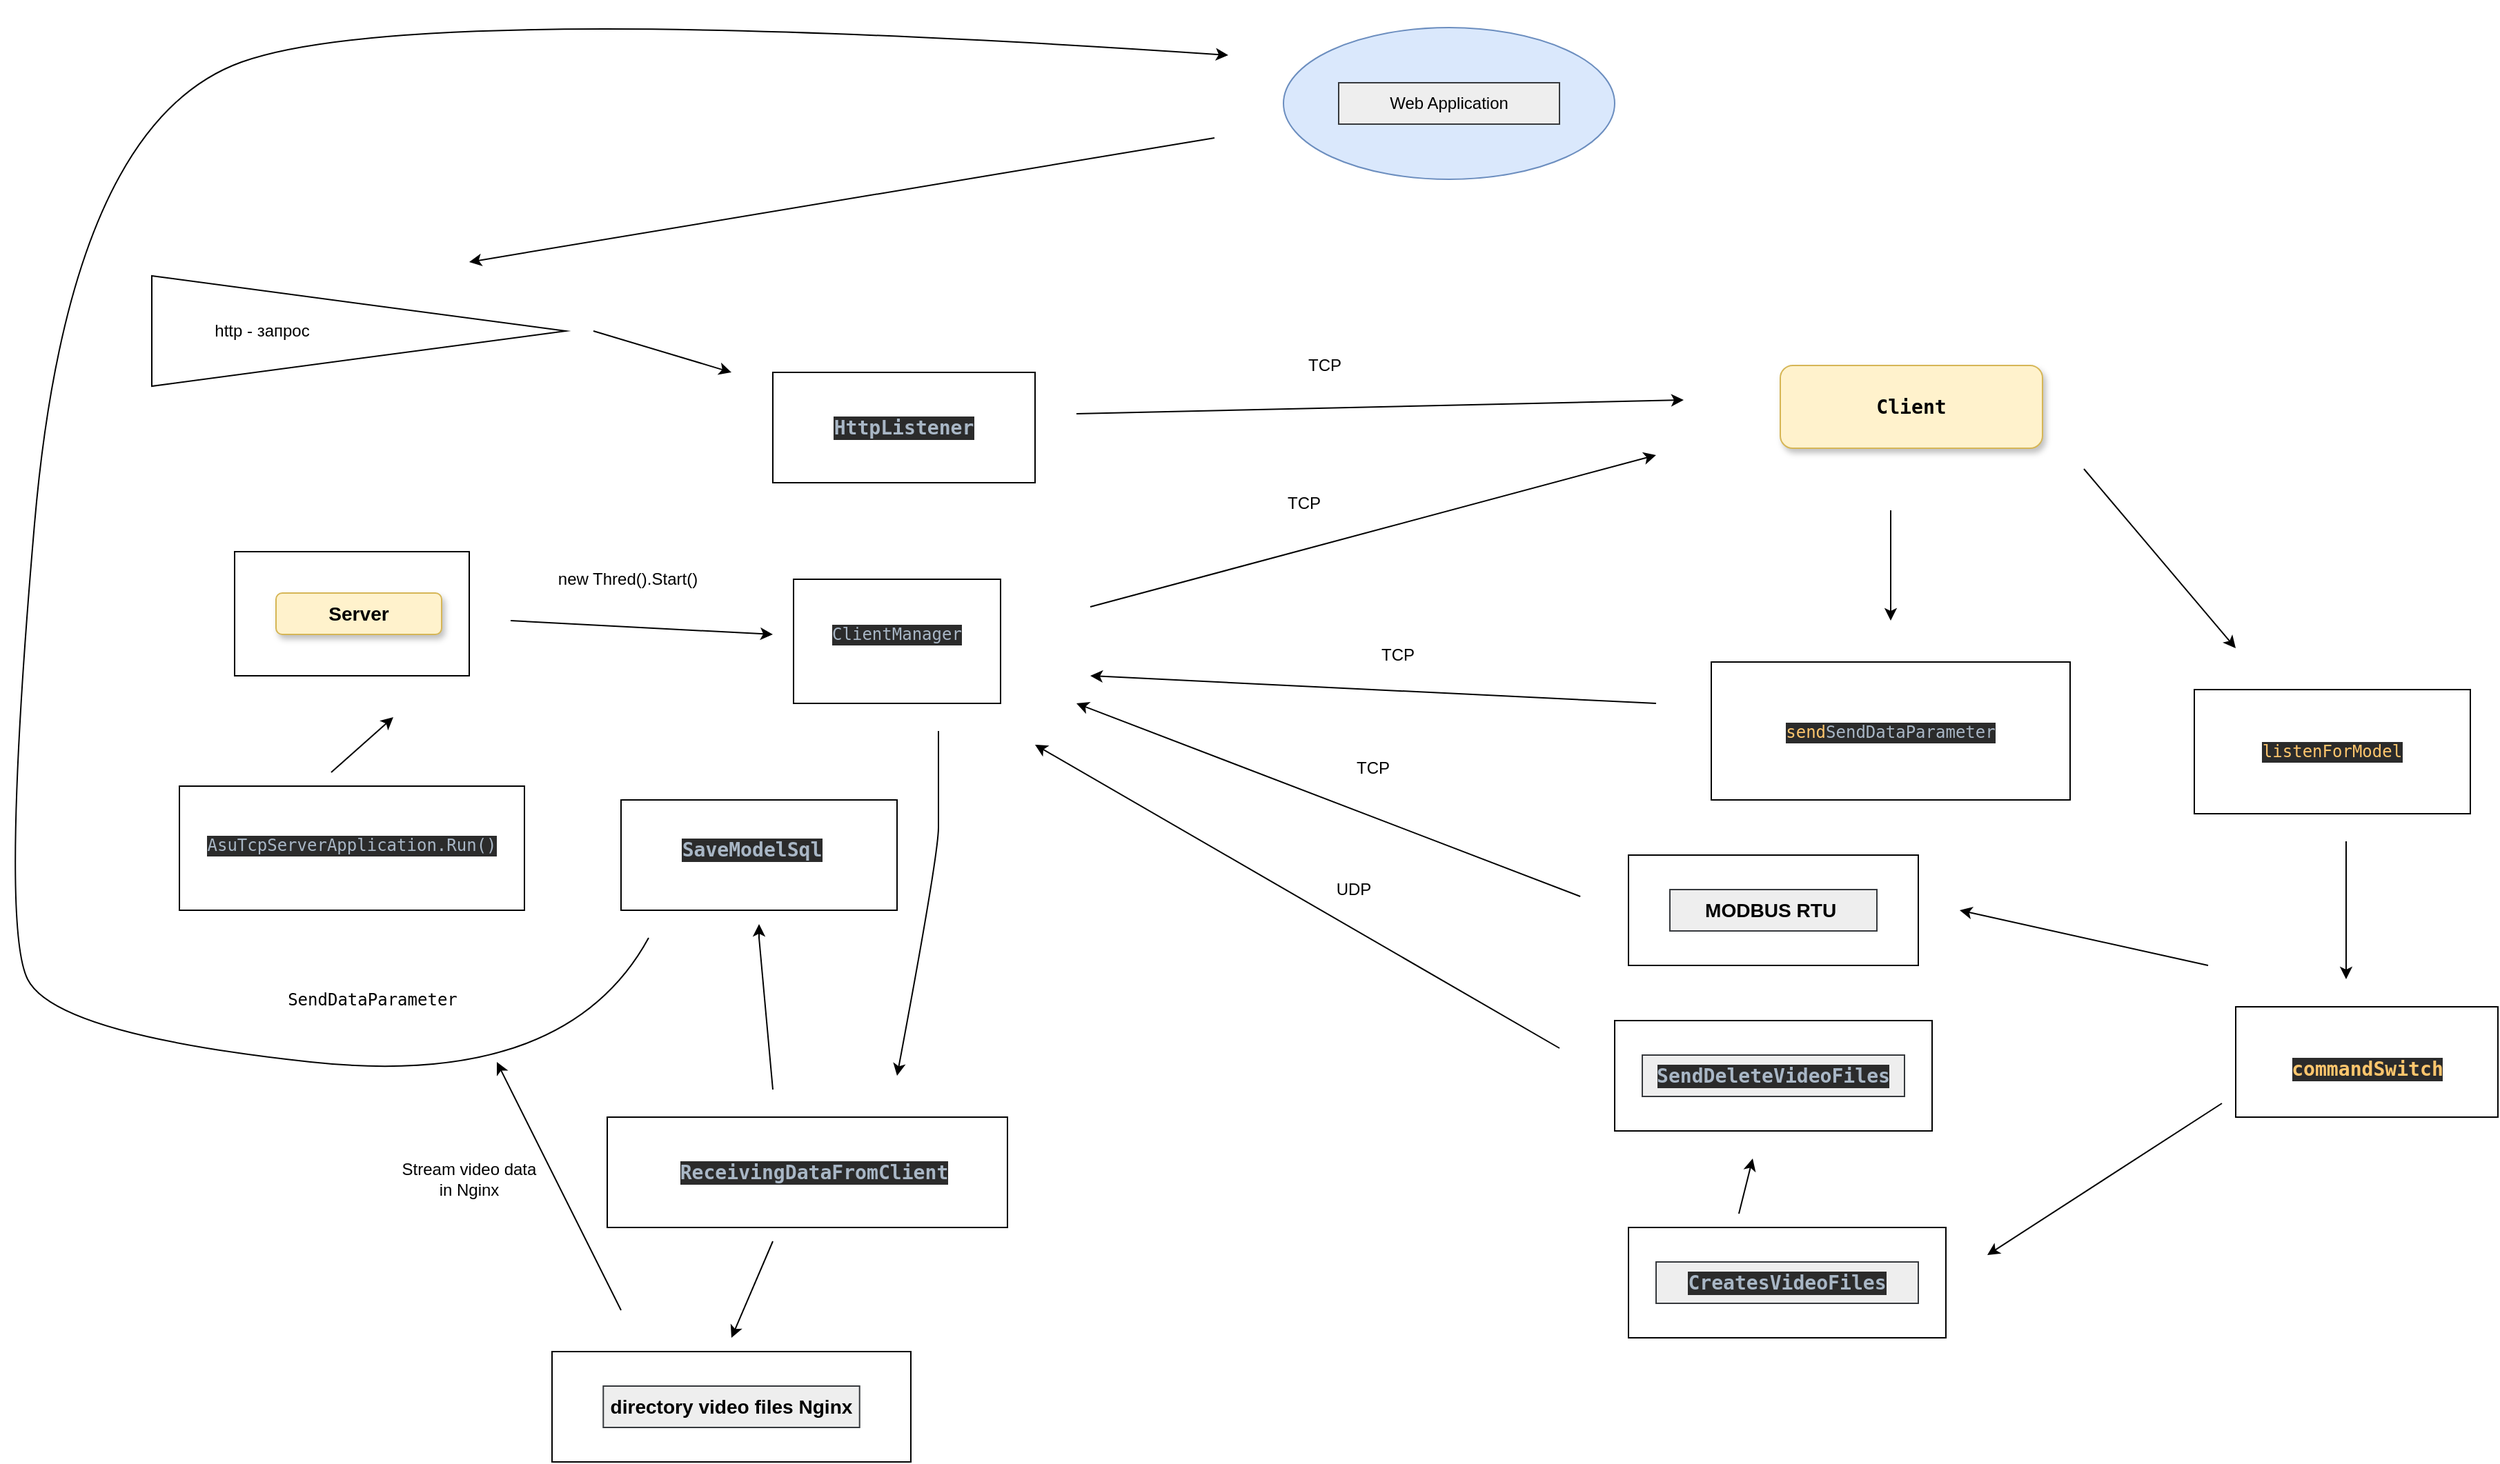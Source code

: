 <mxfile version="26.2.12">
  <diagram name="Страница — 1" id="Rlb4geR-uArXS-s5FVeR">
    <mxGraphModel dx="2641" dy="2001" grid="1" gridSize="10" guides="1" tooltips="1" connect="1" arrows="1" fold="1" page="1" pageScale="1" pageWidth="827" pageHeight="1169" math="0" shadow="0">
      <root>
        <mxCell id="0" />
        <mxCell id="1" parent="0" />
        <mxCell id="e1HhbXOasenDF4UahTZo-28" value="" style="group" parent="1" vertex="1" connectable="0">
          <mxGeometry x="430" y="230" width="410" height="110" as="geometry" />
        </mxCell>
        <mxCell id="e1HhbXOasenDF4UahTZo-27" value="" style="endArrow=classic;html=1;rounded=0;" parent="e1HhbXOasenDF4UahTZo-28" edge="1">
          <mxGeometry width="50" height="50" relative="1" as="geometry">
            <mxPoint y="110" as="sourcePoint" />
            <mxPoint x="410" as="targetPoint" />
          </mxGeometry>
        </mxCell>
        <mxCell id="e1HhbXOasenDF4UahTZo-10" value="TCP" style="text;html=1;align=center;verticalAlign=middle;whiteSpace=wrap;rounded=0;" parent="e1HhbXOasenDF4UahTZo-28" vertex="1">
          <mxGeometry x="125" y="20" width="60" height="30" as="geometry" />
        </mxCell>
        <mxCell id="DZhZ3NEIW7f9vNb_lT48-37" value="" style="group" parent="1" vertex="1" connectable="0">
          <mxGeometry x="430" y="360" width="410" height="50" as="geometry" />
        </mxCell>
        <mxCell id="DZhZ3NEIW7f9vNb_lT48-35" value="TCP" style="text;html=1;align=center;verticalAlign=middle;whiteSpace=wrap;rounded=0;" parent="DZhZ3NEIW7f9vNb_lT48-37" vertex="1">
          <mxGeometry x="209.358" width="28.197" height="30" as="geometry" />
        </mxCell>
        <mxCell id="DZhZ3NEIW7f9vNb_lT48-36" value="" style="endArrow=classic;html=1;rounded=0;" parent="DZhZ3NEIW7f9vNb_lT48-37" edge="1">
          <mxGeometry width="50" height="50" relative="1" as="geometry">
            <mxPoint x="410" y="50" as="sourcePoint" />
            <mxPoint y="30" as="targetPoint" />
          </mxGeometry>
        </mxCell>
        <mxCell id="DZhZ3NEIW7f9vNb_lT48-41" value="" style="group" parent="1" vertex="1" connectable="0">
          <mxGeometry x="570" y="-80" width="240" height="110" as="geometry" />
        </mxCell>
        <mxCell id="DZhZ3NEIW7f9vNb_lT48-39" value="" style="ellipse;whiteSpace=wrap;html=1;fillColor=#dae8fc;strokeColor=#6c8ebf;" parent="DZhZ3NEIW7f9vNb_lT48-41" vertex="1">
          <mxGeometry width="240" height="110" as="geometry" />
        </mxCell>
        <mxCell id="DZhZ3NEIW7f9vNb_lT48-40" value="Web Application" style="text;html=1;align=center;verticalAlign=middle;whiteSpace=wrap;rounded=0;fillColor=#eeeeee;strokeColor=#36393d;" parent="DZhZ3NEIW7f9vNb_lT48-41" vertex="1">
          <mxGeometry x="40" y="40" width="160" height="30" as="geometry" />
        </mxCell>
        <mxCell id="DZhZ3NEIW7f9vNb_lT48-42" value="" style="curved=1;endArrow=classic;html=1;rounded=0;" parent="1" edge="1">
          <mxGeometry width="50" height="50" relative="1" as="geometry">
            <mxPoint x="520" as="sourcePoint" />
            <mxPoint x="-20" y="90" as="targetPoint" />
          </mxGeometry>
        </mxCell>
        <mxCell id="NLAvYXo63p6HXr1ehUvE-6" value="" style="group" parent="1" vertex="1" connectable="0">
          <mxGeometry x="-260" y="100" width="660" height="510" as="geometry" />
        </mxCell>
        <mxCell id="H-TNr5gwwFv5uBEyfBBC-3" value="" style="group" parent="NLAvYXo63p6HXr1ehUvE-6" vertex="1" connectable="0">
          <mxGeometry x="10" width="300" height="80" as="geometry" />
        </mxCell>
        <mxCell id="H-TNr5gwwFv5uBEyfBBC-1" value="" style="triangle;whiteSpace=wrap;html=1;" parent="H-TNr5gwwFv5uBEyfBBC-3" vertex="1">
          <mxGeometry width="300" height="80" as="geometry" />
        </mxCell>
        <mxCell id="H-TNr5gwwFv5uBEyfBBC-2" value="http - запрос" style="text;html=1;align=center;verticalAlign=middle;whiteSpace=wrap;rounded=0;" parent="H-TNr5gwwFv5uBEyfBBC-3" vertex="1">
          <mxGeometry x="10" y="25" width="140" height="30" as="geometry" />
        </mxCell>
        <mxCell id="DZhZ3NEIW7f9vNb_lT48-23" value="" style="endArrow=classic;html=1;rounded=0;" parent="NLAvYXo63p6HXr1ehUvE-6" edge="1">
          <mxGeometry width="50" height="50" relative="1" as="geometry">
            <mxPoint x="140" y="360" as="sourcePoint" />
            <mxPoint x="185" y="320" as="targetPoint" />
          </mxGeometry>
        </mxCell>
        <mxCell id="DZhZ3NEIW7f9vNb_lT48-26" value="" style="group" parent="NLAvYXo63p6HXr1ehUvE-6" vertex="1" connectable="0">
          <mxGeometry x="270" y="205" width="190" height="55" as="geometry" />
        </mxCell>
        <mxCell id="DZhZ3NEIW7f9vNb_lT48-19" value="" style="endArrow=classic;html=1;rounded=0;" parent="DZhZ3NEIW7f9vNb_lT48-26" edge="1">
          <mxGeometry width="50" height="50" relative="1" as="geometry">
            <mxPoint y="45" as="sourcePoint" />
            <mxPoint x="190" y="55" as="targetPoint" />
            <Array as="points" />
          </mxGeometry>
        </mxCell>
        <mxCell id="DZhZ3NEIW7f9vNb_lT48-25" value="new Thred().Start()" style="text;html=1;align=center;verticalAlign=middle;whiteSpace=wrap;rounded=0;" parent="DZhZ3NEIW7f9vNb_lT48-26" vertex="1">
          <mxGeometry x="10" width="150" height="30" as="geometry" />
        </mxCell>
        <mxCell id="m5N0PNYgIAlCXumPe1nF-3" value="" style="group" parent="NLAvYXo63p6HXr1ehUvE-6" vertex="1" connectable="0">
          <mxGeometry width="660" height="510" as="geometry" />
        </mxCell>
        <mxCell id="DZhZ3NEIW7f9vNb_lT48-15" value="" style="group" parent="m5N0PNYgIAlCXumPe1nF-3" vertex="1" connectable="0">
          <mxGeometry x="460" width="200" height="310" as="geometry" />
        </mxCell>
        <mxCell id="sLcExM32GNROcuiAEgF3-1" value="" style="rounded=0;whiteSpace=wrap;html=1;container=0;" parent="DZhZ3NEIW7f9vNb_lT48-15" vertex="1">
          <mxGeometry x="15" y="220" width="150" height="90" as="geometry" />
        </mxCell>
        <mxCell id="sLcExM32GNROcuiAEgF3-3" value="&lt;pre style=&quot;background-color: rgb(43, 43, 43); color: rgb(169, 183, 198); font-family: &amp;quot;JetBrains Mono&amp;quot;, monospace;&quot;&gt;&lt;pre style=&quot;font-family: &amp;quot;JetBrains Mono&amp;quot;, monospace;&quot;&gt;&lt;span style=&quot;background-color: light-dark(rgb(43, 43, 43), rgb(200, 200, 200)); color: light-dark(rgb(169, 183, 198), rgb(71, 83, 96)); white-space: normal;&quot;&gt;ClientManager&lt;/span&gt;&lt;/pre&gt;&lt;/pre&gt;" style="text;html=1;align=center;verticalAlign=middle;whiteSpace=wrap;rounded=0;container=0;" parent="DZhZ3NEIW7f9vNb_lT48-15" vertex="1">
          <mxGeometry x="30" y="230.0" width="120" height="60" as="geometry" />
        </mxCell>
        <mxCell id="DZhZ3NEIW7f9vNb_lT48-22" value="" style="group" parent="m5N0PNYgIAlCXumPe1nF-3" vertex="1" connectable="0">
          <mxGeometry x="30" y="370" width="250" height="90" as="geometry" />
        </mxCell>
        <mxCell id="DZhZ3NEIW7f9vNb_lT48-20" value="" style="rounded=0;whiteSpace=wrap;html=1;" parent="DZhZ3NEIW7f9vNb_lT48-22" vertex="1">
          <mxGeometry width="250" height="90" as="geometry" />
        </mxCell>
        <mxCell id="DZhZ3NEIW7f9vNb_lT48-21" value="&lt;pre style=&quot;background-color: rgb(43, 43, 43); color: rgb(169, 183, 198); font-family: &amp;quot;JetBrains Mono&amp;quot;, monospace;&quot;&gt;AsuTcpServerApplication.Run()&lt;/pre&gt;" style="text;html=1;align=center;verticalAlign=middle;whiteSpace=wrap;rounded=0;" parent="DZhZ3NEIW7f9vNb_lT48-22" vertex="1">
          <mxGeometry x="20" y="25" width="210" height="35" as="geometry" />
        </mxCell>
        <mxCell id="DZhZ3NEIW7f9vNb_lT48-24" value="" style="group" parent="m5N0PNYgIAlCXumPe1nF-3" vertex="1" connectable="0">
          <mxGeometry x="70" y="200" width="170" height="90" as="geometry" />
        </mxCell>
        <mxCell id="DZhZ3NEIW7f9vNb_lT48-16" value="" style="rounded=0;whiteSpace=wrap;html=1;" parent="DZhZ3NEIW7f9vNb_lT48-24" vertex="1">
          <mxGeometry width="170" height="90" as="geometry" />
        </mxCell>
        <mxCell id="DZhZ3NEIW7f9vNb_lT48-17" value="&lt;h3&gt;Server&lt;/h3&gt;" style="text;html=1;align=center;verticalAlign=middle;whiteSpace=wrap;rounded=1;shadow=1;fillColor=#fff2cc;strokeColor=#d6b656;" parent="DZhZ3NEIW7f9vNb_lT48-24" vertex="1">
          <mxGeometry x="30" y="30" width="120" height="30" as="geometry" />
        </mxCell>
        <mxCell id="m5N0PNYgIAlCXumPe1nF-1" value="" style="group" parent="m5N0PNYgIAlCXumPe1nF-3" vertex="1" connectable="0">
          <mxGeometry x="350" y="380" width="200" height="80" as="geometry" />
        </mxCell>
        <mxCell id="e1HhbXOasenDF4UahTZo-16" value="" style="rounded=0;whiteSpace=wrap;html=1;" parent="m5N0PNYgIAlCXumPe1nF-1" vertex="1">
          <mxGeometry width="200" height="80" as="geometry" />
        </mxCell>
        <mxCell id="NLAvYXo63p6HXr1ehUvE-1" value="" style="group" parent="m5N0PNYgIAlCXumPe1nF-1" vertex="1" connectable="0">
          <mxGeometry y="8.889" width="200" height="71.111" as="geometry" />
        </mxCell>
        <mxCell id="e1HhbXOasenDF4UahTZo-17" value="&lt;h3 style=&quot;background-color: light-dark(rgb(43, 43, 43), rgb(200, 200, 200)); color: light-dark(rgb(169, 183, 198), rgb(71, 83, 96)); font-family: &amp;quot;JetBrains Mono&amp;quot;, monospace;&quot;&gt;SaveModelSql&lt;/h3&gt;" style="text;html=1;align=center;verticalAlign=middle;whiteSpace=wrap;rounded=0;" parent="NLAvYXo63p6HXr1ehUvE-1" vertex="1">
          <mxGeometry x="30" y="8.889" width="130" height="35.556" as="geometry" />
        </mxCell>
        <mxCell id="DZhZ3NEIW7f9vNb_lT48-9" value="" style="group" parent="1" vertex="1" connectable="0">
          <mxGeometry x="1230" y="400" width="210" height="90" as="geometry" />
        </mxCell>
        <mxCell id="DZhZ3NEIW7f9vNb_lT48-6" value="" style="rounded=0;whiteSpace=wrap;html=1;" parent="DZhZ3NEIW7f9vNb_lT48-9" vertex="1">
          <mxGeometry width="200" height="90" as="geometry" />
        </mxCell>
        <mxCell id="DZhZ3NEIW7f9vNb_lT48-3" value="&lt;pre style=&quot;background-color:#2b2b2b;color:#a9b7c6;font-family:&#39;JetBrains Mono&#39;,monospace;font-size:9,8pt;&quot;&gt;&lt;span style=&quot;color:#ffc66d;&quot;&gt;listenForModel&lt;/span&gt;&lt;/pre&gt;" style="text;html=1;align=center;verticalAlign=middle;whiteSpace=wrap;rounded=0;" parent="DZhZ3NEIW7f9vNb_lT48-9" vertex="1">
          <mxGeometry x="10" y="10" width="180" height="70" as="geometry" />
        </mxCell>
        <mxCell id="DZhZ3NEIW7f9vNb_lT48-10" value="" style="endArrow=classic;html=1;rounded=0;" parent="1" edge="1">
          <mxGeometry width="50" height="50" relative="1" as="geometry">
            <mxPoint x="1150" y="240" as="sourcePoint" />
            <mxPoint x="1260" y="370" as="targetPoint" />
          </mxGeometry>
        </mxCell>
        <mxCell id="DZhZ3NEIW7f9vNb_lT48-30" value="" style="group" parent="1" vertex="1" connectable="0">
          <mxGeometry x="1260" y="630" width="190" height="80" as="geometry" />
        </mxCell>
        <mxCell id="DZhZ3NEIW7f9vNb_lT48-28" value="" style="rounded=0;whiteSpace=wrap;html=1;" parent="DZhZ3NEIW7f9vNb_lT48-30" vertex="1">
          <mxGeometry width="190" height="80" as="geometry" />
        </mxCell>
        <mxCell id="DZhZ3NEIW7f9vNb_lT48-29" value="&lt;h3 style=&quot;background-color: light-dark(rgb(43, 43, 43), rgb(200, 200, 200)); color: light-dark(rgb(169, 183, 198), rgb(71, 83, 96)); font-family: &amp;quot;JetBrains Mono&amp;quot;, monospace;&quot;&gt;&lt;span style=&quot;color: rgb(255, 198, 109);&quot;&gt;commandSwitch&lt;/span&gt;&lt;/h3&gt;" style="text;html=1;align=center;verticalAlign=middle;whiteSpace=wrap;rounded=0;" parent="DZhZ3NEIW7f9vNb_lT48-30" vertex="1">
          <mxGeometry x="1" y="30" width="189" height="30" as="geometry" />
        </mxCell>
        <mxCell id="DZhZ3NEIW7f9vNb_lT48-31" value="" style="endArrow=classic;html=1;rounded=0;" parent="1" edge="1">
          <mxGeometry width="50" height="50" relative="1" as="geometry">
            <mxPoint x="1340" y="510" as="sourcePoint" />
            <mxPoint x="1340" y="610" as="targetPoint" />
          </mxGeometry>
        </mxCell>
        <mxCell id="DZhZ3NEIW7f9vNb_lT48-2" value="" style="endArrow=classic;html=1;rounded=0;" parent="1" edge="1">
          <mxGeometry width="50" height="50" relative="1" as="geometry">
            <mxPoint x="1010" y="270" as="sourcePoint" />
            <mxPoint x="1010" y="350" as="targetPoint" />
          </mxGeometry>
        </mxCell>
        <mxCell id="e1HhbXOasenDF4UahTZo-5" value="" style="group" parent="1" vertex="1" connectable="0">
          <mxGeometry x="860" y="370" width="260" height="100" as="geometry" />
        </mxCell>
        <mxCell id="DZhZ3NEIW7f9vNb_lT48-50" value="" style="group" parent="e1HhbXOasenDF4UahTZo-5" vertex="1" connectable="0">
          <mxGeometry x="20" y="10" width="260" height="100" as="geometry" />
        </mxCell>
        <mxCell id="sLcExM32GNROcuiAEgF3-7" value="" style="rounded=0;whiteSpace=wrap;html=1;container=0;" parent="DZhZ3NEIW7f9vNb_lT48-50" vertex="1">
          <mxGeometry width="260" height="100" as="geometry" />
        </mxCell>
        <mxCell id="sLcExM32GNROcuiAEgF3-8" value="&lt;pre style=&quot;background-color: rgb(43, 43, 43); color: rgb(169, 183, 198); font-family: &amp;quot;JetBrains Mono&amp;quot;, monospace;&quot;&gt;&lt;span style=&quot;color: rgb(255, 198, 109);&quot;&gt;send&lt;/span&gt;SendDataParameter&lt;/pre&gt;" style="text;html=1;align=center;verticalAlign=middle;whiteSpace=wrap;rounded=0;container=0;" parent="DZhZ3NEIW7f9vNb_lT48-50" vertex="1">
          <mxGeometry x="10" y="31.25" width="240" height="38.75" as="geometry" />
        </mxCell>
        <mxCell id="e1HhbXOasenDF4UahTZo-4" value="" style="group;fillColor=none;strokeColor=none;" parent="1" vertex="1" connectable="0">
          <mxGeometry x="930" y="165" width="190" height="60" as="geometry" />
        </mxCell>
        <mxCell id="sLcExM32GNROcuiAEgF3-16" value="" style="rounded=1;whiteSpace=wrap;html=1;container=0;fillColor=#fff2cc;strokeColor=#d6b656;shadow=1;" parent="e1HhbXOasenDF4UahTZo-4" vertex="1">
          <mxGeometry width="190" height="60" as="geometry" />
        </mxCell>
        <mxCell id="sLcExM32GNROcuiAEgF3-17" value="&lt;pre style=&quot;font-family: &amp;quot;JetBrains Mono&amp;quot;, monospace;&quot;&gt;&lt;h3 style=&quot;font-family: &amp;quot;JetBrains Mono&amp;quot;, monospace;&quot;&gt;&lt;span&gt;&lt;font style=&quot;color: rgb(0, 0, 0);&quot;&gt;Client&lt;/font&gt;&lt;/span&gt;&lt;/h3&gt;&lt;/pre&gt;" style="text;html=1;align=center;verticalAlign=middle;whiteSpace=wrap;rounded=0;container=0;" parent="e1HhbXOasenDF4UahTZo-4" vertex="1">
          <mxGeometry x="20" y="15" width="150" height="30" as="geometry" />
        </mxCell>
        <mxCell id="ai5DoE-j9dVeO6S0Kztq-2" value="" style="group" parent="1" vertex="1" connectable="0">
          <mxGeometry x="820" y="520" width="210" height="80" as="geometry" />
        </mxCell>
        <mxCell id="ai5DoE-j9dVeO6S0Kztq-3" value="" style="rounded=0;whiteSpace=wrap;html=1;" parent="ai5DoE-j9dVeO6S0Kztq-2" vertex="1">
          <mxGeometry width="210" height="80" as="geometry" />
        </mxCell>
        <mxCell id="ai5DoE-j9dVeO6S0Kztq-4" value="&lt;h3&gt;MODBUS RTU&amp;nbsp;&lt;/h3&gt;" style="text;html=1;align=center;verticalAlign=middle;whiteSpace=wrap;rounded=0;fillColor=#eeeeee;strokeColor=#36393d;" parent="ai5DoE-j9dVeO6S0Kztq-2" vertex="1">
          <mxGeometry x="30.0" y="25" width="150.0" height="30" as="geometry" />
        </mxCell>
        <mxCell id="ai5DoE-j9dVeO6S0Kztq-5" value="" style="endArrow=classic;html=1;rounded=0;" parent="1" edge="1">
          <mxGeometry width="50" height="50" relative="1" as="geometry">
            <mxPoint x="1240" y="600" as="sourcePoint" />
            <mxPoint x="1060" y="560" as="targetPoint" />
            <Array as="points" />
          </mxGeometry>
        </mxCell>
        <mxCell id="DZhZ3NEIW7f9vNb_lT48-48" value="Stream video data&lt;div&gt;in Nginx&lt;/div&gt;" style="text;html=1;align=center;verticalAlign=middle;whiteSpace=wrap;rounded=0;" parent="1" vertex="1">
          <mxGeometry x="-90" y="720" width="140" height="70" as="geometry" />
        </mxCell>
        <mxCell id="e1HhbXOasenDF4UahTZo-31" value="" style="endArrow=classic;html=1;rounded=0;" parent="1" edge="1">
          <mxGeometry width="50" height="50" relative="1" as="geometry">
            <mxPoint x="1250" y="700" as="sourcePoint" />
            <mxPoint x="1080" y="810" as="targetPoint" />
          </mxGeometry>
        </mxCell>
        <mxCell id="NLAvYXo63p6HXr1ehUvE-2" value="" style="group" parent="1" vertex="1" connectable="0">
          <mxGeometry x="810" y="640" width="240" height="80" as="geometry" />
        </mxCell>
        <mxCell id="sLskg5KtUclv5ER6T-Q3-1" value="" style="group" parent="NLAvYXo63p6HXr1ehUvE-2" vertex="1" connectable="0">
          <mxGeometry width="230" height="80" as="geometry" />
        </mxCell>
        <mxCell id="e1HhbXOasenDF4UahTZo-19" value="" style="rounded=0;whiteSpace=wrap;html=1;" parent="sLskg5KtUclv5ER6T-Q3-1" vertex="1">
          <mxGeometry width="230" height="80" as="geometry" />
        </mxCell>
        <mxCell id="e1HhbXOasenDF4UahTZo-20" value="&lt;h3&gt;&lt;pre style=&quot;background-color: rgb(43, 43, 43); color: rgb(169, 183, 198); font-family: &amp;quot;JetBrains Mono&amp;quot;, monospace;&quot;&gt;&lt;pre style=&quot;font-family: &amp;quot;JetBrains Mono&amp;quot;, monospace;&quot;&gt;SendDeleteVideoFiles&lt;/pre&gt;&lt;/pre&gt;&lt;/h3&gt;" style="text;html=1;align=center;verticalAlign=middle;whiteSpace=wrap;rounded=0;fillColor=#eeeeee;strokeColor=#36393d;" parent="sLskg5KtUclv5ER6T-Q3-1" vertex="1">
          <mxGeometry x="20" y="25" width="190" height="30" as="geometry" />
        </mxCell>
        <mxCell id="ai5DoE-j9dVeO6S0Kztq-22" value="" style="group" parent="1" vertex="1" connectable="0">
          <mxGeometry x="40" y="880" width="260" height="80" as="geometry" />
        </mxCell>
        <mxCell id="ai5DoE-j9dVeO6S0Kztq-19" value="" style="rounded=0;whiteSpace=wrap;html=1;" parent="ai5DoE-j9dVeO6S0Kztq-22" vertex="1">
          <mxGeometry width="260" height="80" as="geometry" />
        </mxCell>
        <mxCell id="ai5DoE-j9dVeO6S0Kztq-20" value="&lt;h3&gt;directory video files Nginx&lt;/h3&gt;" style="text;html=1;align=center;verticalAlign=middle;whiteSpace=wrap;rounded=0;fillColor=#eeeeee;strokeColor=#36393d;" parent="ai5DoE-j9dVeO6S0Kztq-22" vertex="1">
          <mxGeometry x="37.143" y="25" width="185.714" height="30" as="geometry" />
        </mxCell>
        <mxCell id="ai5DoE-j9dVeO6S0Kztq-23" value="" style="endArrow=classic;html=1;rounded=0;" parent="1" edge="1">
          <mxGeometry width="50" height="50" relative="1" as="geometry">
            <mxPoint x="90" y="850" as="sourcePoint" />
            <mxPoint y="670" as="targetPoint" />
          </mxGeometry>
        </mxCell>
        <mxCell id="e1HhbXOasenDF4UahTZo-14" value="TCP" style="text;html=1;align=center;verticalAlign=middle;whiteSpace=wrap;rounded=0;" parent="1" vertex="1">
          <mxGeometry x="624.187" y="444.29" width="21.635" height="25.714" as="geometry" />
        </mxCell>
        <mxCell id="e1HhbXOasenDF4UahTZo-29" value="" style="endArrow=classic;html=1;rounded=0;" parent="1" edge="1">
          <mxGeometry width="50" height="50" relative="1" as="geometry">
            <mxPoint x="785.094" y="550" as="sourcePoint" />
            <mxPoint x="420" y="410" as="targetPoint" />
          </mxGeometry>
        </mxCell>
        <mxCell id="ai5DoE-j9dVeO6S0Kztq-26" value="" style="group" parent="1" vertex="1" connectable="0">
          <mxGeometry x="-360" y="-100" width="890" height="920" as="geometry" />
        </mxCell>
        <mxCell id="DZhZ3NEIW7f9vNb_lT48-46" value="" style="group" parent="ai5DoE-j9dVeO6S0Kztq-26" vertex="1" connectable="0">
          <mxGeometry width="890" height="890" as="geometry" />
        </mxCell>
        <mxCell id="DZhZ3NEIW7f9vNb_lT48-43" value="" style="curved=1;endArrow=classic;html=1;rounded=0;" parent="DZhZ3NEIW7f9vNb_lT48-46" edge="1">
          <mxGeometry width="50" height="50" relative="1" as="geometry">
            <mxPoint x="470" y="680" as="sourcePoint" />
            <mxPoint x="890" y="40" as="targetPoint" />
            <Array as="points">
              <mxPoint x="410" y="790" />
              <mxPoint x="40" y="750" />
              <mxPoint y="670" />
              <mxPoint x="50" y="90" />
              <mxPoint x="300" />
            </Array>
          </mxGeometry>
        </mxCell>
        <mxCell id="DZhZ3NEIW7f9vNb_lT48-45" value="&lt;pre style=&quot;font-family: &amp;quot;JetBrains Mono&amp;quot;, monospace;&quot;&gt;&lt;font style=&quot;color: rgb(0, 0, 0);&quot;&gt;SendDataParameter&lt;/font&gt;&lt;/pre&gt;" style="text;html=1;align=center;verticalAlign=middle;whiteSpace=wrap;rounded=0;" parent="DZhZ3NEIW7f9vNb_lT48-46" vertex="1">
          <mxGeometry x="200" y="710" width="140" height="30" as="geometry" />
        </mxCell>
        <mxCell id="ai5DoE-j9dVeO6S0Kztq-6" value="" style="group" parent="DZhZ3NEIW7f9vNb_lT48-46" vertex="1" connectable="0">
          <mxGeometry x="490" y="810" width="240" height="80" as="geometry" />
        </mxCell>
        <mxCell id="ai5DoE-j9dVeO6S0Kztq-16" value="" style="group" parent="ai5DoE-j9dVeO6S0Kztq-6" vertex="1" connectable="0">
          <mxGeometry width="240" height="80" as="geometry" />
        </mxCell>
        <mxCell id="ai5DoE-j9dVeO6S0Kztq-7" value="" style="rounded=0;whiteSpace=wrap;html=1;" parent="ai5DoE-j9dVeO6S0Kztq-16" vertex="1">
          <mxGeometry x="-50" width="290" height="80" as="geometry" />
        </mxCell>
        <mxCell id="ai5DoE-j9dVeO6S0Kztq-8" value="&lt;h3 style=&quot;background-color: light-dark(rgb(43, 43, 43), rgb(200, 200, 200)); color: light-dark(rgb(169, 183, 198), rgb(71, 83, 96)); font-family: &amp;quot;JetBrains Mono&amp;quot;, monospace;&quot;&gt;&lt;span style=&quot;color: rgb(255, 198, 109);&quot;&gt;&lt;pre style=&quot;color: rgb(169, 183, 198); font-family: &amp;quot;JetBrains Mono&amp;quot;, monospace;&quot;&gt;&lt;pre style=&quot;font-family: &amp;quot;JetBrains Mono&amp;quot;, monospace;&quot;&gt;ReceivingDataFromClient&lt;/pre&gt;&lt;/pre&gt;&lt;/span&gt;&lt;/h3&gt;" style="text;html=1;align=center;verticalAlign=middle;whiteSpace=wrap;rounded=0;" parent="ai5DoE-j9dVeO6S0Kztq-16" vertex="1">
          <mxGeometry x="-20" y="25" width="240" height="30" as="geometry" />
        </mxCell>
        <mxCell id="ai5DoE-j9dVeO6S0Kztq-14" value="" style="endArrow=classic;html=1;rounded=0;" parent="DZhZ3NEIW7f9vNb_lT48-46" edge="1">
          <mxGeometry width="50" height="50" relative="1" as="geometry">
            <mxPoint x="560" y="790" as="sourcePoint" />
            <mxPoint x="550" y="670" as="targetPoint" />
            <Array as="points">
              <mxPoint x="550" y="680" />
            </Array>
          </mxGeometry>
        </mxCell>
        <mxCell id="9moIbUid0w-L-f09wFap-10" value="" style="group" parent="DZhZ3NEIW7f9vNb_lT48-46" vertex="1" connectable="0">
          <mxGeometry x="560" y="270" width="190" height="80" as="geometry" />
        </mxCell>
        <mxCell id="9moIbUid0w-L-f09wFap-1" value="" style="rounded=0;whiteSpace=wrap;html=1;" parent="9moIbUid0w-L-f09wFap-10" vertex="1">
          <mxGeometry width="190" height="80" as="geometry" />
        </mxCell>
        <mxCell id="9moIbUid0w-L-f09wFap-2" value="&lt;h3 style=&quot;background-color: light-dark(rgb(43, 43, 43), rgb(200, 200, 200)); color: light-dark(rgb(169, 183, 198), rgb(71, 83, 96)); font-family: &amp;quot;JetBrains Mono&amp;quot;, monospace;&quot;&gt;&lt;pre style=&quot;font-family: &amp;quot;JetBrains Mono&amp;quot;, monospace;&quot;&gt;HttpListener&lt;/pre&gt;&lt;/h3&gt;" style="text;html=1;align=center;verticalAlign=middle;whiteSpace=wrap;rounded=0;" parent="9moIbUid0w-L-f09wFap-10" vertex="1">
          <mxGeometry x="20" y="25" width="150" height="30" as="geometry" />
        </mxCell>
        <mxCell id="ai5DoE-j9dVeO6S0Kztq-21" value="" style="endArrow=classic;html=1;rounded=0;" parent="ai5DoE-j9dVeO6S0Kztq-26" edge="1">
          <mxGeometry width="50" height="50" relative="1" as="geometry">
            <mxPoint x="560" y="900" as="sourcePoint" />
            <mxPoint x="530" y="970" as="targetPoint" />
            <Array as="points" />
          </mxGeometry>
        </mxCell>
        <mxCell id="DZhZ3NEIW7f9vNb_lT48-47" value="" style="endArrow=classic;html=1;rounded=0;" parent="1" edge="1">
          <mxGeometry width="50" height="50" relative="1" as="geometry">
            <mxPoint x="770" y="660" as="sourcePoint" />
            <mxPoint x="390" y="440" as="targetPoint" />
          </mxGeometry>
        </mxCell>
        <mxCell id="e1HhbXOasenDF4UahTZo-22" value="UDP" style="text;html=1;align=center;verticalAlign=middle;whiteSpace=wrap;rounded=0;" parent="1" vertex="1">
          <mxGeometry x="595.536" y="530" width="50.286" height="30" as="geometry" />
        </mxCell>
        <mxCell id="9moIbUid0w-L-f09wFap-8" value="" style="endArrow=classic;html=1;rounded=0;" parent="1" edge="1">
          <mxGeometry width="50" height="50" relative="1" as="geometry">
            <mxPoint x="70" y="140" as="sourcePoint" />
            <mxPoint x="170" y="170" as="targetPoint" />
          </mxGeometry>
        </mxCell>
        <mxCell id="9moIbUid0w-L-f09wFap-9" value="" style="endArrow=classic;html=1;rounded=0;" parent="1" edge="1">
          <mxGeometry width="50" height="50" relative="1" as="geometry">
            <mxPoint x="420" y="200" as="sourcePoint" />
            <mxPoint x="860" y="190" as="targetPoint" />
          </mxGeometry>
        </mxCell>
        <mxCell id="9moIbUid0w-L-f09wFap-11" value="" style="curved=1;endArrow=classic;html=1;rounded=0;" parent="1" edge="1">
          <mxGeometry width="50" height="50" relative="1" as="geometry">
            <mxPoint x="320" y="430" as="sourcePoint" />
            <mxPoint x="290" y="680" as="targetPoint" />
            <Array as="points">
              <mxPoint x="320" y="480" />
              <mxPoint x="320" y="520" />
            </Array>
          </mxGeometry>
        </mxCell>
        <mxCell id="9moIbUid0w-L-f09wFap-13" value="TCP" style="text;html=1;align=center;verticalAlign=middle;whiteSpace=wrap;rounded=0;" parent="1" vertex="1">
          <mxGeometry x="570" y="150" width="60" height="30" as="geometry" />
        </mxCell>
        <mxCell id="sLskg5KtUclv5ER6T-Q3-3" value="" style="group" parent="1" vertex="1" connectable="0">
          <mxGeometry x="820" y="790" width="240" height="80" as="geometry" />
        </mxCell>
        <mxCell id="sLskg5KtUclv5ER6T-Q3-4" value="" style="group" parent="sLskg5KtUclv5ER6T-Q3-3" vertex="1" connectable="0">
          <mxGeometry width="230" height="80" as="geometry" />
        </mxCell>
        <mxCell id="sLskg5KtUclv5ER6T-Q3-5" value="" style="rounded=0;whiteSpace=wrap;html=1;" parent="sLskg5KtUclv5ER6T-Q3-4" vertex="1">
          <mxGeometry width="230" height="80" as="geometry" />
        </mxCell>
        <mxCell id="sLskg5KtUclv5ER6T-Q3-6" value="&lt;h3&gt;&lt;pre style=&quot;background-color: rgb(43, 43, 43); color: rgb(169, 183, 198); font-family: &amp;quot;JetBrains Mono&amp;quot;, monospace;&quot;&gt;&lt;pre style=&quot;font-family: &amp;quot;JetBrains Mono&amp;quot;, monospace;&quot;&gt;CreatesVideoFiles&lt;/pre&gt;&lt;/pre&gt;&lt;/h3&gt;" style="text;html=1;align=center;verticalAlign=middle;whiteSpace=wrap;rounded=0;fillColor=#eeeeee;strokeColor=#36393d;" parent="sLskg5KtUclv5ER6T-Q3-4" vertex="1">
          <mxGeometry x="20" y="25" width="190" height="30" as="geometry" />
        </mxCell>
        <mxCell id="sLskg5KtUclv5ER6T-Q3-7" value="" style="endArrow=classic;html=1;rounded=0;" parent="1" edge="1">
          <mxGeometry width="50" height="50" relative="1" as="geometry">
            <mxPoint x="900" y="780" as="sourcePoint" />
            <mxPoint x="910" y="740" as="targetPoint" />
          </mxGeometry>
        </mxCell>
      </root>
    </mxGraphModel>
  </diagram>
</mxfile>
